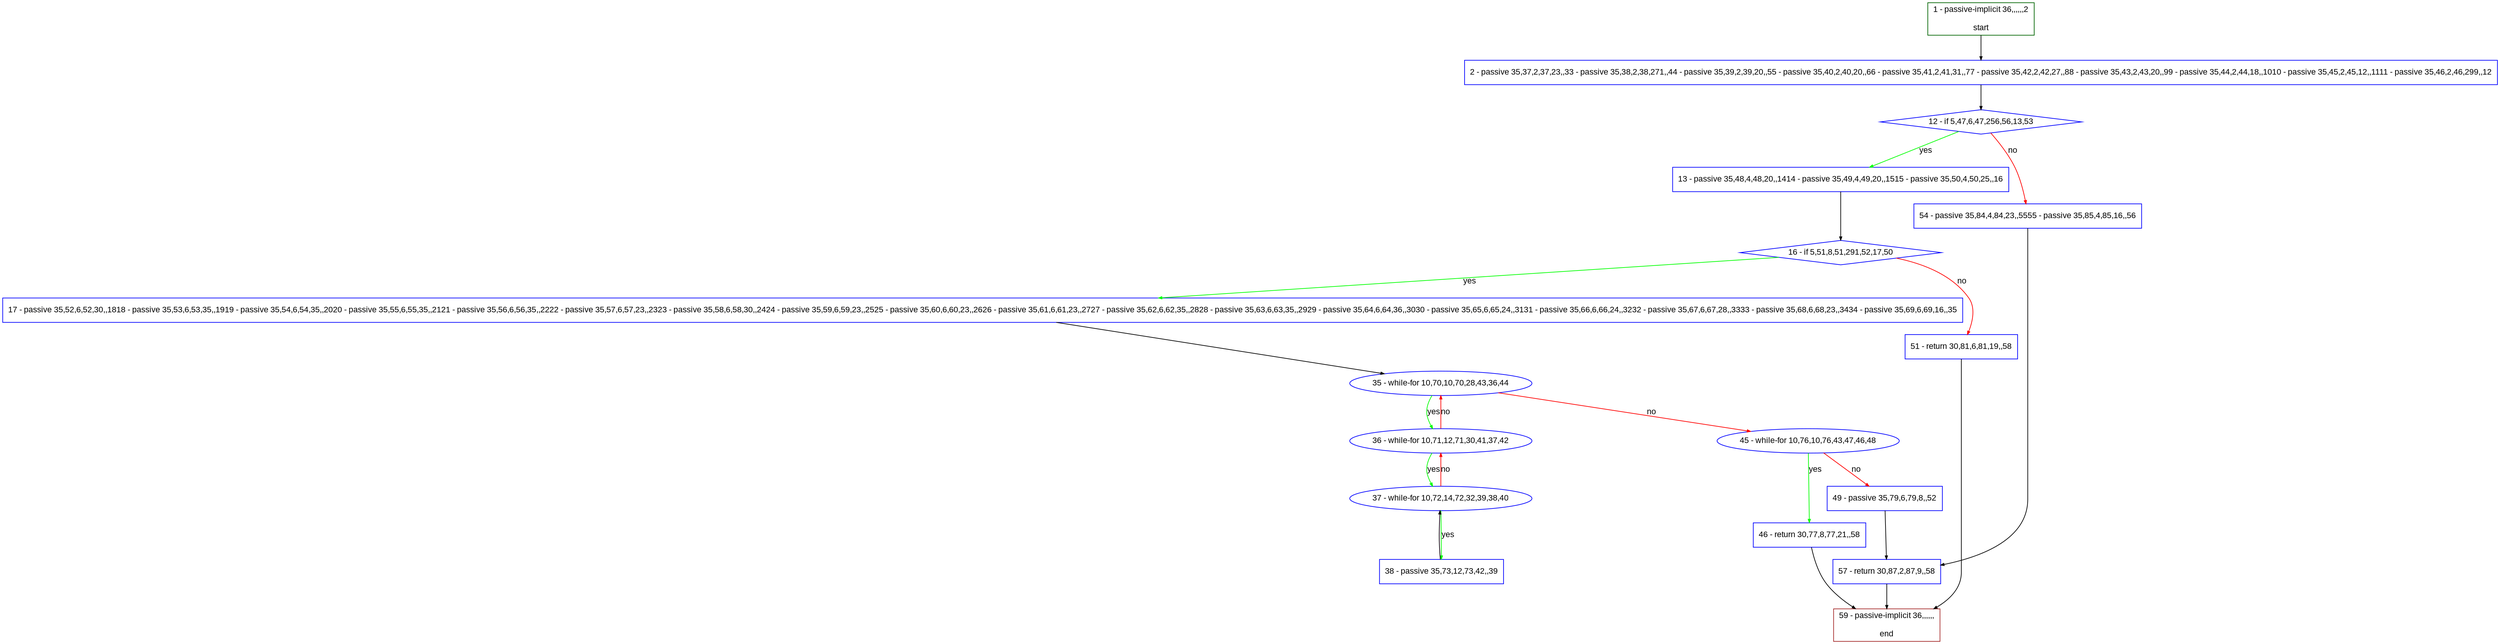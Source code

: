 digraph "" {
  graph [pack="true", label="", fontsize="12", packmode="clust", fontname="Arial", fillcolor="#FFFFCC", bgcolor="white", style="rounded,filled", compound="true"];
  node [node_initialized="no", label="", color="grey", fontsize="12", fillcolor="white", fontname="Arial", style="filled", shape="rectangle", compound="true", fixedsize="false"];
  edge [fontcolor="black", arrowhead="normal", arrowtail="none", arrowsize="0.5", ltail="", label="", color="black", fontsize="12", lhead="", fontname="Arial", dir="forward", compound="true"];
  __N1 [label="2 - passive 35,37,2,37,23,,33 - passive 35,38,2,38,271,,44 - passive 35,39,2,39,20,,55 - passive 35,40,2,40,20,,66 - passive 35,41,2,41,31,,77 - passive 35,42,2,42,27,,88 - passive 35,43,2,43,20,,99 - passive 35,44,2,44,18,,1010 - passive 35,45,2,45,12,,1111 - passive 35,46,2,46,299,,12", color="#0000ff", fillcolor="#ffffff", style="filled", shape="box"];
  __N2 [label="1 - passive-implicit 36,,,,,,2\n\nstart", color="#006400", fillcolor="#ffffff", style="filled", shape="box"];
  __N3 [label="12 - if 5,47,6,47,256,56,13,53", color="#0000ff", fillcolor="#ffffff", style="filled", shape="diamond"];
  __N4 [label="13 - passive 35,48,4,48,20,,1414 - passive 35,49,4,49,20,,1515 - passive 35,50,4,50,25,,16", color="#0000ff", fillcolor="#ffffff", style="filled", shape="box"];
  __N5 [label="54 - passive 35,84,4,84,23,,5555 - passive 35,85,4,85,16,,56", color="#0000ff", fillcolor="#ffffff", style="filled", shape="box"];
  __N6 [label="16 - if 5,51,8,51,291,52,17,50", color="#0000ff", fillcolor="#ffffff", style="filled", shape="diamond"];
  __N7 [label="17 - passive 35,52,6,52,30,,1818 - passive 35,53,6,53,35,,1919 - passive 35,54,6,54,35,,2020 - passive 35,55,6,55,35,,2121 - passive 35,56,6,56,35,,2222 - passive 35,57,6,57,23,,2323 - passive 35,58,6,58,30,,2424 - passive 35,59,6,59,23,,2525 - passive 35,60,6,60,23,,2626 - passive 35,61,6,61,23,,2727 - passive 35,62,6,62,35,,2828 - passive 35,63,6,63,35,,2929 - passive 35,64,6,64,36,,3030 - passive 35,65,6,65,24,,3131 - passive 35,66,6,66,24,,3232 - passive 35,67,6,67,28,,3333 - passive 35,68,6,68,23,,3434 - passive 35,69,6,69,16,,35", color="#0000ff", fillcolor="#ffffff", style="filled", shape="box"];
  __N8 [label="51 - return 30,81,6,81,19,,58", color="#0000ff", fillcolor="#ffffff", style="filled", shape="box"];
  __N9 [label="35 - while-for 10,70,10,70,28,43,36,44", color="#0000ff", fillcolor="#ffffff", style="filled", shape="oval"];
  __N10 [label="36 - while-for 10,71,12,71,30,41,37,42", color="#0000ff", fillcolor="#ffffff", style="filled", shape="oval"];
  __N11 [label="45 - while-for 10,76,10,76,43,47,46,48", color="#0000ff", fillcolor="#ffffff", style="filled", shape="oval"];
  __N12 [label="37 - while-for 10,72,14,72,32,39,38,40", color="#0000ff", fillcolor="#ffffff", style="filled", shape="oval"];
  __N13 [label="38 - passive 35,73,12,73,42,,39", color="#0000ff", fillcolor="#ffffff", style="filled", shape="box"];
  __N14 [label="46 - return 30,77,8,77,21,,58", color="#0000ff", fillcolor="#ffffff", style="filled", shape="box"];
  __N15 [label="49 - passive 35,79,6,79,8,,52", color="#0000ff", fillcolor="#ffffff", style="filled", shape="box"];
  __N16 [label="59 - passive-implicit 36,,,,,,\n\nend", color="#a52a2a", fillcolor="#ffffff", style="filled", shape="box"];
  __N17 [label="57 - return 30,87,2,87,9,,58", color="#0000ff", fillcolor="#ffffff", style="filled", shape="box"];
  __N2 -> __N1 [arrowhead="normal", arrowtail="none", color="#000000", label="", dir="forward"];
  __N1 -> __N3 [arrowhead="normal", arrowtail="none", color="#000000", label="", dir="forward"];
  __N3 -> __N4 [arrowhead="normal", arrowtail="none", color="#00ff00", label="yes", dir="forward"];
  __N3 -> __N5 [arrowhead="normal", arrowtail="none", color="#ff0000", label="no", dir="forward"];
  __N4 -> __N6 [arrowhead="normal", arrowtail="none", color="#000000", label="", dir="forward"];
  __N6 -> __N7 [arrowhead="normal", arrowtail="none", color="#00ff00", label="yes", dir="forward"];
  __N6 -> __N8 [arrowhead="normal", arrowtail="none", color="#ff0000", label="no", dir="forward"];
  __N7 -> __N9 [arrowhead="normal", arrowtail="none", color="#000000", label="", dir="forward"];
  __N9 -> __N10 [arrowhead="normal", arrowtail="none", color="#00ff00", label="yes", dir="forward"];
  __N10 -> __N9 [arrowhead="normal", arrowtail="none", color="#ff0000", label="no", dir="forward"];
  __N9 -> __N11 [arrowhead="normal", arrowtail="none", color="#ff0000", label="no", dir="forward"];
  __N10 -> __N12 [arrowhead="normal", arrowtail="none", color="#00ff00", label="yes", dir="forward"];
  __N12 -> __N10 [arrowhead="normal", arrowtail="none", color="#ff0000", label="no", dir="forward"];
  __N12 -> __N13 [arrowhead="normal", arrowtail="none", color="#00ff00", label="yes", dir="forward"];
  __N13 -> __N12 [arrowhead="normal", arrowtail="none", color="#000000", label="", dir="forward"];
  __N11 -> __N14 [arrowhead="normal", arrowtail="none", color="#00ff00", label="yes", dir="forward"];
  __N11 -> __N15 [arrowhead="normal", arrowtail="none", color="#ff0000", label="no", dir="forward"];
  __N14 -> __N16 [arrowhead="normal", arrowtail="none", color="#000000", label="", dir="forward"];
  __N15 -> __N17 [arrowhead="normal", arrowtail="none", color="#000000", label="", dir="forward"];
  __N8 -> __N16 [arrowhead="normal", arrowtail="none", color="#000000", label="", dir="forward"];
  __N5 -> __N17 [arrowhead="normal", arrowtail="none", color="#000000", label="", dir="forward"];
  __N17 -> __N16 [arrowhead="normal", arrowtail="none", color="#000000", label="", dir="forward"];
}
